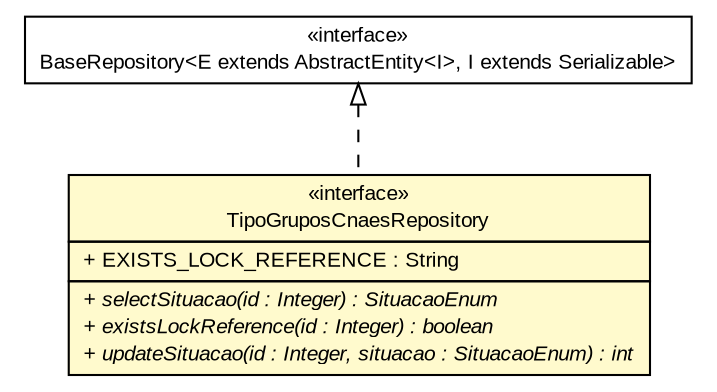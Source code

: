 #!/usr/local/bin/dot
#
# Class diagram 
# Generated by UMLGraph version R5_6 (http://www.umlgraph.org/)
#

digraph G {
	edge [fontname="arial",fontsize=10,labelfontname="arial",labelfontsize=10];
	node [fontname="arial",fontsize=10,shape=plaintext];
	nodesep=0.25;
	ranksep=0.5;
	// br.gov.to.sefaz.arr.parametros.persistence.repository.TipoGruposCnaesRepository
	c34002 [label=<<table title="br.gov.to.sefaz.arr.parametros.persistence.repository.TipoGruposCnaesRepository" border="0" cellborder="1" cellspacing="0" cellpadding="2" port="p" bgcolor="lemonChiffon" href="./TipoGruposCnaesRepository.html">
		<tr><td><table border="0" cellspacing="0" cellpadding="1">
<tr><td align="center" balign="center"> &#171;interface&#187; </td></tr>
<tr><td align="center" balign="center"> TipoGruposCnaesRepository </td></tr>
		</table></td></tr>
		<tr><td><table border="0" cellspacing="0" cellpadding="1">
<tr><td align="left" balign="left"> + EXISTS_LOCK_REFERENCE : String </td></tr>
		</table></td></tr>
		<tr><td><table border="0" cellspacing="0" cellpadding="1">
<tr><td align="left" balign="left"><font face="arial italic" point-size="10.0"> + selectSituacao(id : Integer) : SituacaoEnum </font></td></tr>
<tr><td align="left" balign="left"><font face="arial italic" point-size="10.0"> + existsLockReference(id : Integer) : boolean </font></td></tr>
<tr><td align="left" balign="left"><font face="arial italic" point-size="10.0"> + updateSituacao(id : Integer, situacao : SituacaoEnum) : int </font></td></tr>
		</table></td></tr>
		</table>>, URL="./TipoGruposCnaesRepository.html", fontname="arial", fontcolor="black", fontsize=10.0];
	//br.gov.to.sefaz.arr.parametros.persistence.repository.TipoGruposCnaesRepository implements br.gov.to.sefaz.persistence.repository.BaseRepository<E extends br.gov.to.sefaz.persistence.entity.AbstractEntity<I>, I extends java.io.Serializable>
	c34026:p -> c34002:p [dir=back,arrowtail=empty,style=dashed];
	// br.gov.to.sefaz.persistence.repository.BaseRepository<E extends br.gov.to.sefaz.persistence.entity.AbstractEntity<I>, I extends java.io.Serializable>
	c34026 [label=<<table title="br.gov.to.sefaz.persistence.repository.BaseRepository" border="0" cellborder="1" cellspacing="0" cellpadding="2" port="p" href="http://java.sun.com/j2se/1.4.2/docs/api/br/gov/to/sefaz/persistence/repository/BaseRepository.html">
		<tr><td><table border="0" cellspacing="0" cellpadding="1">
<tr><td align="center" balign="center"> &#171;interface&#187; </td></tr>
<tr><td align="center" balign="center"> BaseRepository&lt;E extends AbstractEntity&lt;I&gt;, I extends Serializable&gt; </td></tr>
		</table></td></tr>
		</table>>, URL="http://java.sun.com/j2se/1.4.2/docs/api/br/gov/to/sefaz/persistence/repository/BaseRepository.html", fontname="arial", fontcolor="black", fontsize=10.0];
}

